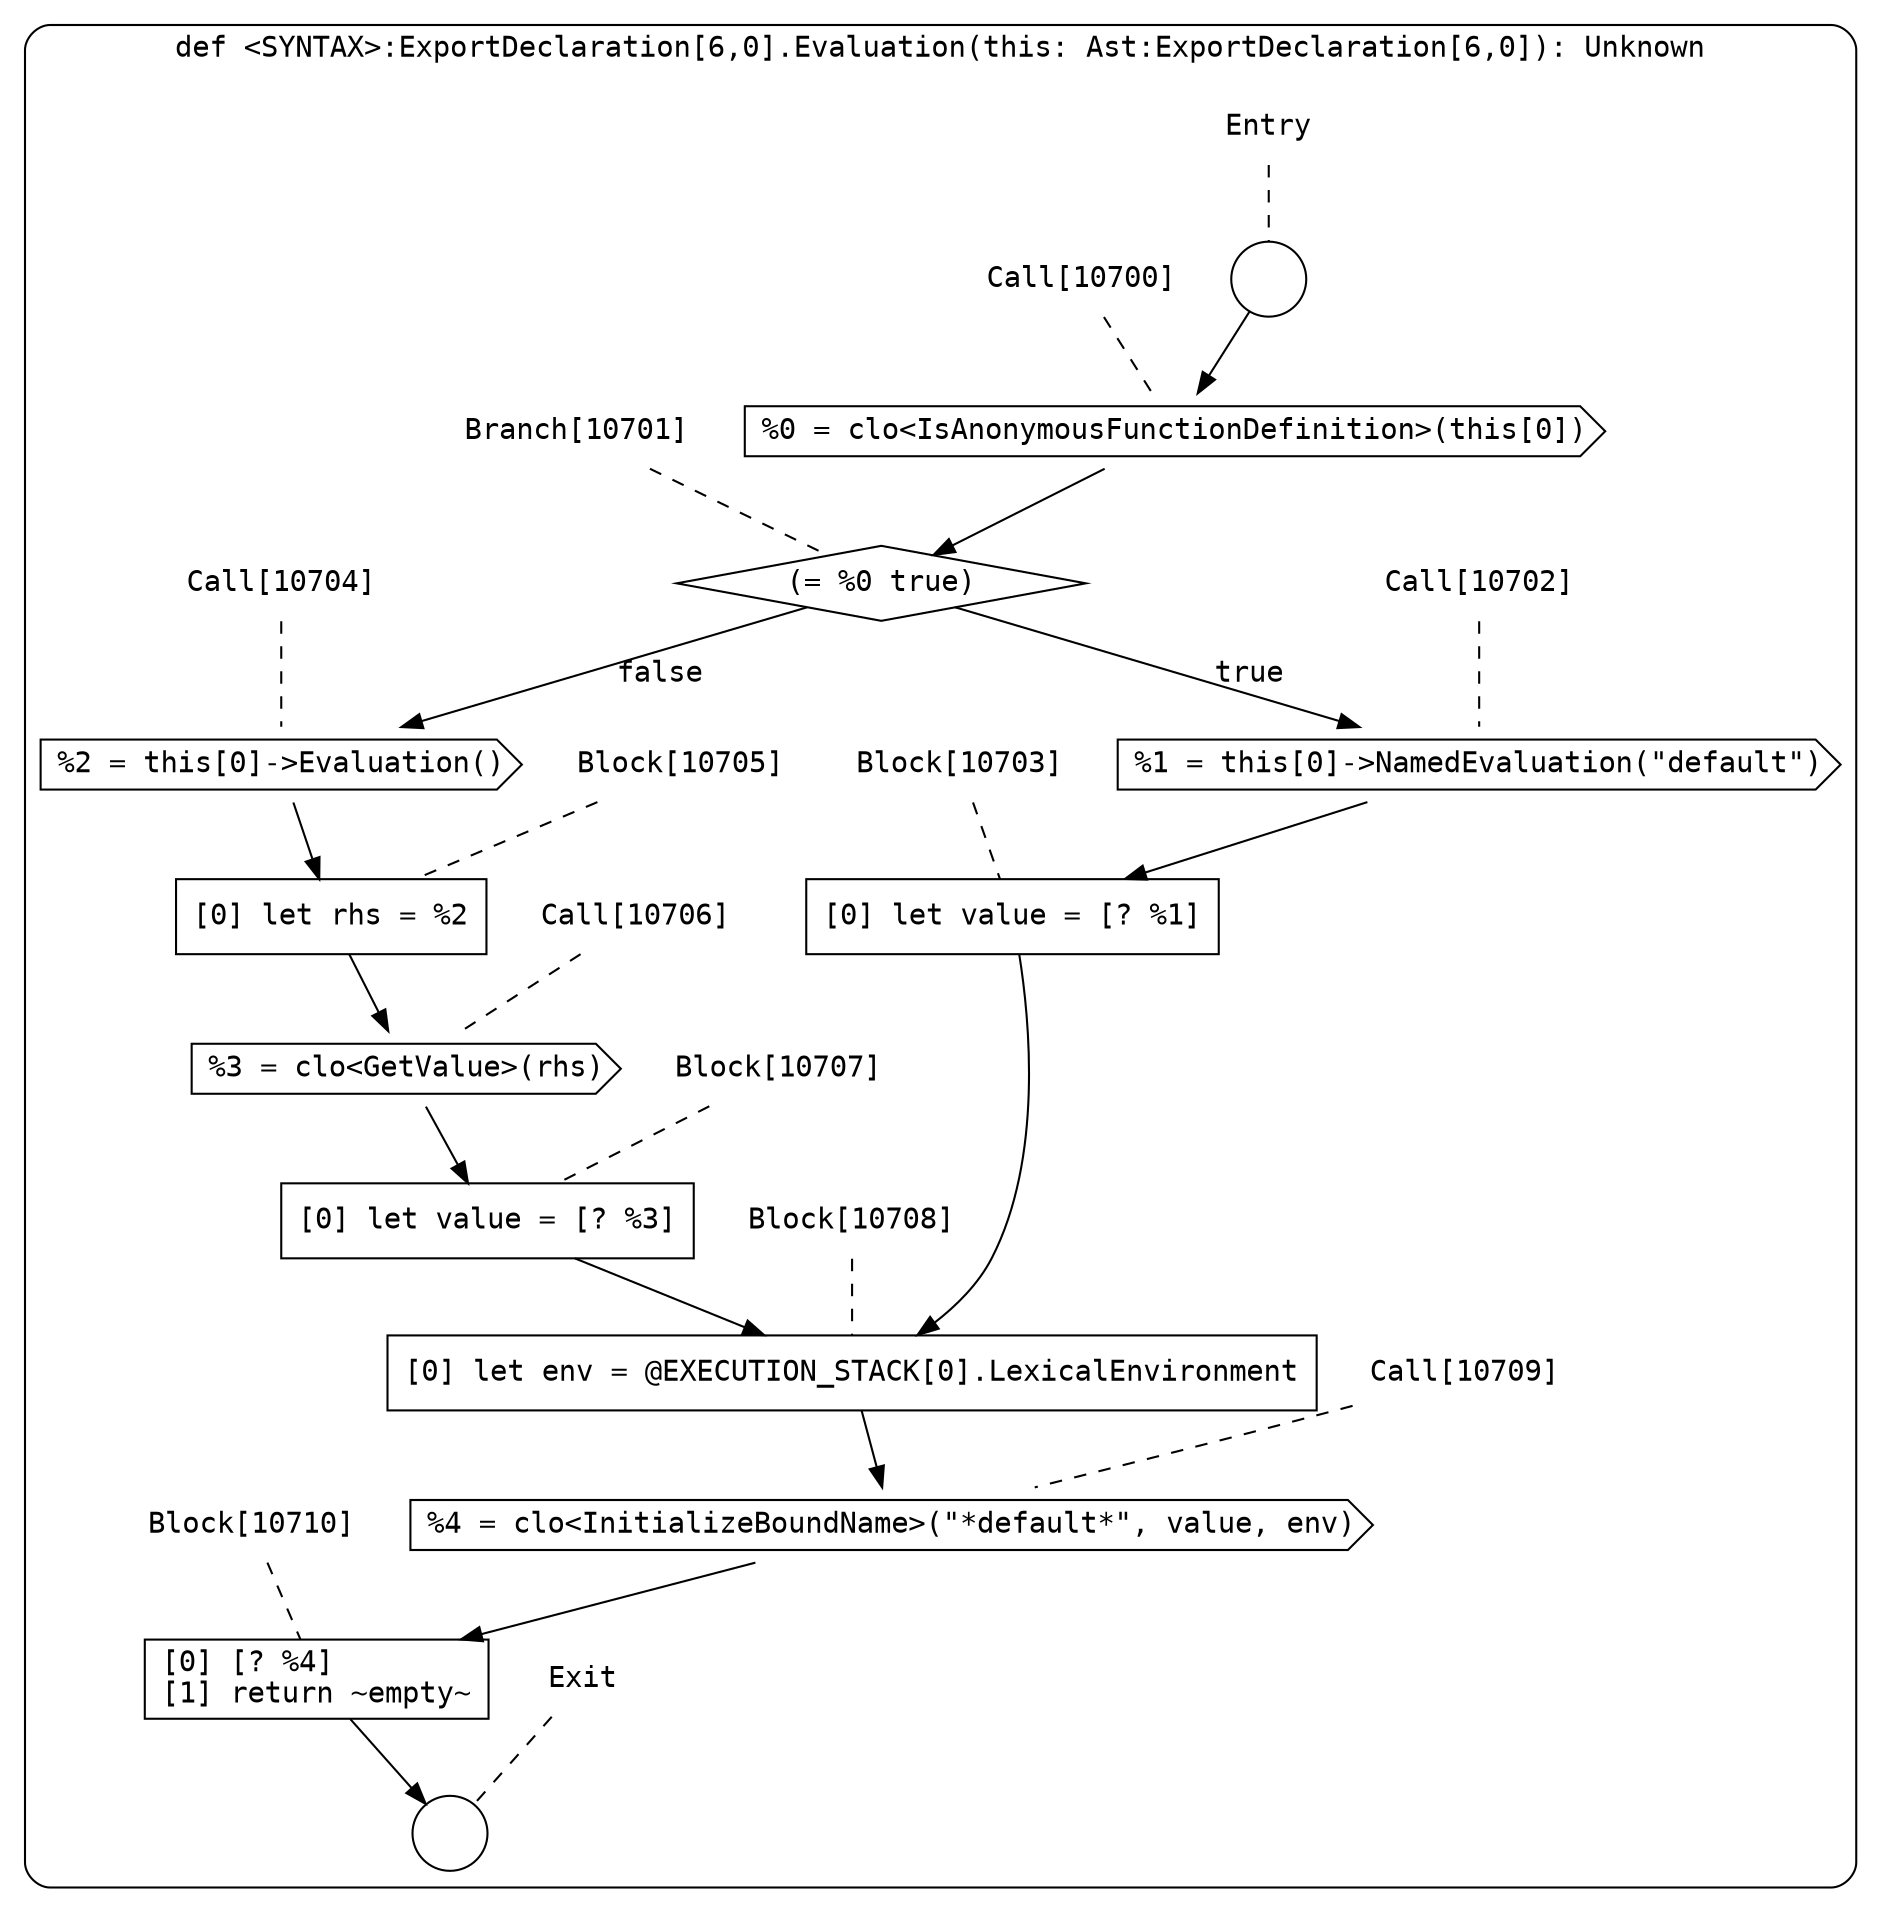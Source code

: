 digraph {
  graph [fontname = "Consolas"]
  node [fontname = "Consolas"]
  edge [fontname = "Consolas"]
  subgraph cluster1981 {
    label = "def <SYNTAX>:ExportDeclaration[6,0].Evaluation(this: Ast:ExportDeclaration[6,0]): Unknown"
    style = rounded
    cluster1981_entry_name [shape=none, label=<<font color="black">Entry</font>>]
    cluster1981_entry_name -> cluster1981_entry [arrowhead=none, color="black", style=dashed]
    cluster1981_entry [shape=circle label=" " color="black" fillcolor="white" style=filled]
    cluster1981_entry -> node10700 [color="black"]
    cluster1981_exit_name [shape=none, label=<<font color="black">Exit</font>>]
    cluster1981_exit_name -> cluster1981_exit [arrowhead=none, color="black", style=dashed]
    cluster1981_exit [shape=circle label=" " color="black" fillcolor="white" style=filled]
    node10700_name [shape=none, label=<<font color="black">Call[10700]</font>>]
    node10700_name -> node10700 [arrowhead=none, color="black", style=dashed]
    node10700 [shape=cds, label=<<font color="black">%0 = clo&lt;IsAnonymousFunctionDefinition&gt;(this[0])</font>> color="black" fillcolor="white", style=filled]
    node10700 -> node10701 [color="black"]
    node10701_name [shape=none, label=<<font color="black">Branch[10701]</font>>]
    node10701_name -> node10701 [arrowhead=none, color="black", style=dashed]
    node10701 [shape=diamond, label=<<font color="black">(= %0 true)</font>> color="black" fillcolor="white", style=filled]
    node10701 -> node10702 [label=<<font color="black">true</font>> color="black"]
    node10701 -> node10704 [label=<<font color="black">false</font>> color="black"]
    node10702_name [shape=none, label=<<font color="black">Call[10702]</font>>]
    node10702_name -> node10702 [arrowhead=none, color="black", style=dashed]
    node10702 [shape=cds, label=<<font color="black">%1 = this[0]-&gt;NamedEvaluation(&quot;default&quot;)</font>> color="black" fillcolor="white", style=filled]
    node10702 -> node10703 [color="black"]
    node10704_name [shape=none, label=<<font color="black">Call[10704]</font>>]
    node10704_name -> node10704 [arrowhead=none, color="black", style=dashed]
    node10704 [shape=cds, label=<<font color="black">%2 = this[0]-&gt;Evaluation()</font>> color="black" fillcolor="white", style=filled]
    node10704 -> node10705 [color="black"]
    node10703_name [shape=none, label=<<font color="black">Block[10703]</font>>]
    node10703_name -> node10703 [arrowhead=none, color="black", style=dashed]
    node10703 [shape=box, label=<<font color="black">[0] let value = [? %1]<BR ALIGN="LEFT"/></font>> color="black" fillcolor="white", style=filled]
    node10703 -> node10708 [color="black"]
    node10705_name [shape=none, label=<<font color="black">Block[10705]</font>>]
    node10705_name -> node10705 [arrowhead=none, color="black", style=dashed]
    node10705 [shape=box, label=<<font color="black">[0] let rhs = %2<BR ALIGN="LEFT"/></font>> color="black" fillcolor="white", style=filled]
    node10705 -> node10706 [color="black"]
    node10708_name [shape=none, label=<<font color="black">Block[10708]</font>>]
    node10708_name -> node10708 [arrowhead=none, color="black", style=dashed]
    node10708 [shape=box, label=<<font color="black">[0] let env = @EXECUTION_STACK[0].LexicalEnvironment<BR ALIGN="LEFT"/></font>> color="black" fillcolor="white", style=filled]
    node10708 -> node10709 [color="black"]
    node10706_name [shape=none, label=<<font color="black">Call[10706]</font>>]
    node10706_name -> node10706 [arrowhead=none, color="black", style=dashed]
    node10706 [shape=cds, label=<<font color="black">%3 = clo&lt;GetValue&gt;(rhs)</font>> color="black" fillcolor="white", style=filled]
    node10706 -> node10707 [color="black"]
    node10709_name [shape=none, label=<<font color="black">Call[10709]</font>>]
    node10709_name -> node10709 [arrowhead=none, color="black", style=dashed]
    node10709 [shape=cds, label=<<font color="black">%4 = clo&lt;InitializeBoundName&gt;(&quot;*default*&quot;, value, env)</font>> color="black" fillcolor="white", style=filled]
    node10709 -> node10710 [color="black"]
    node10707_name [shape=none, label=<<font color="black">Block[10707]</font>>]
    node10707_name -> node10707 [arrowhead=none, color="black", style=dashed]
    node10707 [shape=box, label=<<font color="black">[0] let value = [? %3]<BR ALIGN="LEFT"/></font>> color="black" fillcolor="white", style=filled]
    node10707 -> node10708 [color="black"]
    node10710_name [shape=none, label=<<font color="black">Block[10710]</font>>]
    node10710_name -> node10710 [arrowhead=none, color="black", style=dashed]
    node10710 [shape=box, label=<<font color="black">[0] [? %4]<BR ALIGN="LEFT"/>[1] return ~empty~<BR ALIGN="LEFT"/></font>> color="black" fillcolor="white", style=filled]
    node10710 -> cluster1981_exit [color="black"]
  }
}